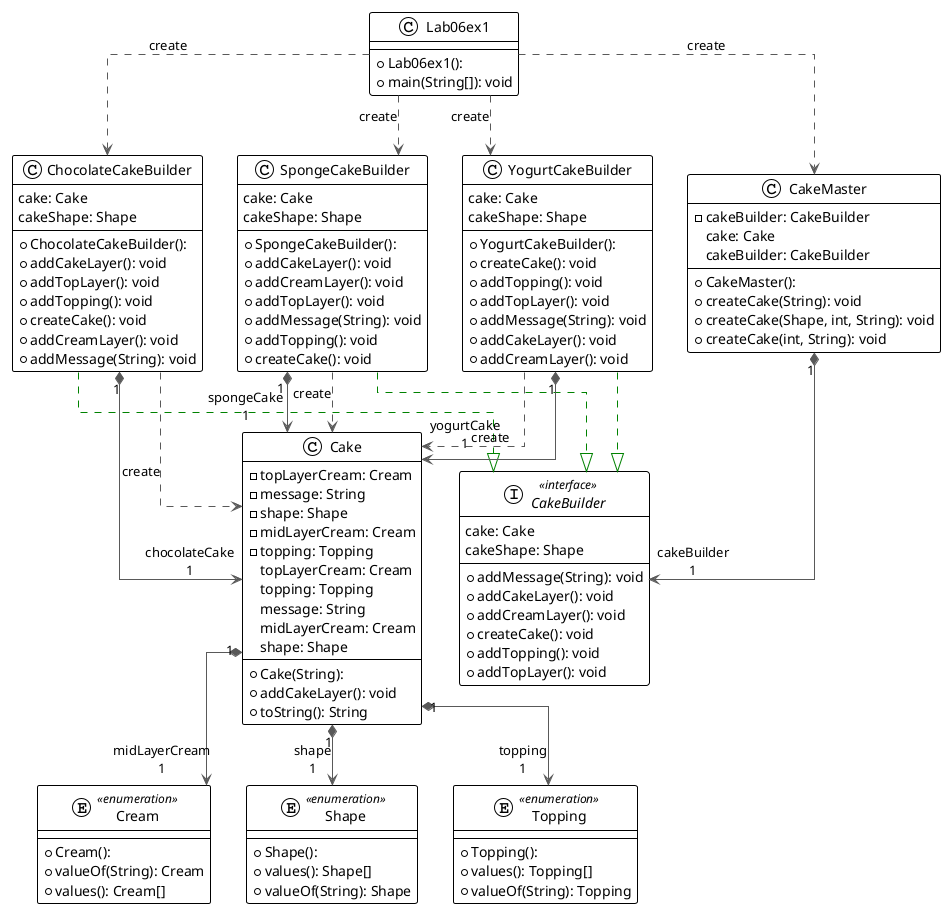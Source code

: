 @startuml

!theme plain
top to bottom direction
skinparam linetype ortho

class Cake {
  + Cake(String): 
  - topLayerCream: Cream
  - message: String
  - shape: Shape
  - midLayerCream: Cream
  - topping: Topping
  + addCakeLayer(): void
  + toString(): String
   topLayerCream: Cream
   topping: Topping
   message: String
   midLayerCream: Cream
   shape: Shape
}
interface CakeBuilder << interface >> {
  + addMessage(String): void
  + addCakeLayer(): void
  + addCreamLayer(): void
  + createCake(): void
  + addTopping(): void
  + addTopLayer(): void
   cake: Cake
   cakeShape: Shape
}
class CakeMaster {
  + CakeMaster(): 
  - cakeBuilder: CakeBuilder
  + createCake(String): void
  + createCake(Shape, int, String): void
  + createCake(int, String): void
   cake: Cake
   cakeBuilder: CakeBuilder
}
class ChocolateCakeBuilder {
  + ChocolateCakeBuilder(): 
  + addCakeLayer(): void
  + addTopLayer(): void
  + addTopping(): void
  + createCake(): void
  + addCreamLayer(): void
  + addMessage(String): void
   cake: Cake
   cakeShape: Shape
}
enum Cream << enumeration >> {
  + Cream(): 
  + valueOf(String): Cream
  + values(): Cream[]
}
class Lab06ex1 {
  + Lab06ex1(): 
  + main(String[]): void
}
enum Shape << enumeration >> {
  + Shape(): 
  + values(): Shape[]
  + valueOf(String): Shape
}
class SpongeCakeBuilder {
  + SpongeCakeBuilder(): 
  + addCakeLayer(): void
  + addCreamLayer(): void
  + addTopLayer(): void
  + addMessage(String): void
  + addTopping(): void
  + createCake(): void
   cake: Cake
   cakeShape: Shape
}
enum Topping << enumeration >> {
  + Topping(): 
  + values(): Topping[]
  + valueOf(String): Topping
}
class YogurtCakeBuilder {
  + YogurtCakeBuilder(): 
  + createCake(): void
  + addTopping(): void
  + addTopLayer(): void
  + addMessage(String): void
  + addCakeLayer(): void
  + addCreamLayer(): void
   cake: Cake
   cakeShape: Shape
}

Cake                 "1" *-[#595959,plain]-> "midLayerCream\n1" Cream                
Cake                 "1" *-[#595959,plain]-> "shape\n1" Shape                
Cake                 "1" *-[#595959,plain]-> "topping\n1" Topping              
CakeMaster           "1" *-[#595959,plain]-> "cakeBuilder\n1" CakeBuilder          
ChocolateCakeBuilder  -[#595959,dashed]->  Cake                 : "«create»"
ChocolateCakeBuilder "1" *-[#595959,plain]-> "chocolateCake\n1" Cake                 
ChocolateCakeBuilder  -[#008200,dashed]-^  CakeBuilder          
Lab06ex1              -[#595959,dashed]->  CakeMaster           : "«create»"
Lab06ex1              -[#595959,dashed]->  ChocolateCakeBuilder : "«create»"
Lab06ex1              -[#595959,dashed]->  SpongeCakeBuilder    : "«create»"
Lab06ex1              -[#595959,dashed]->  YogurtCakeBuilder    : "«create»"
SpongeCakeBuilder    "1" *-[#595959,plain]-> "spongeCake\n1" Cake                 
SpongeCakeBuilder     -[#595959,dashed]->  Cake                 : "«create»"
SpongeCakeBuilder     -[#008200,dashed]-^  CakeBuilder          
YogurtCakeBuilder     -[#595959,dashed]->  Cake                 : "«create»"
YogurtCakeBuilder    "1" *-[#595959,plain]-> "yogurtCake\n1" Cake                 
YogurtCakeBuilder     -[#008200,dashed]-^  CakeBuilder          
@enduml

